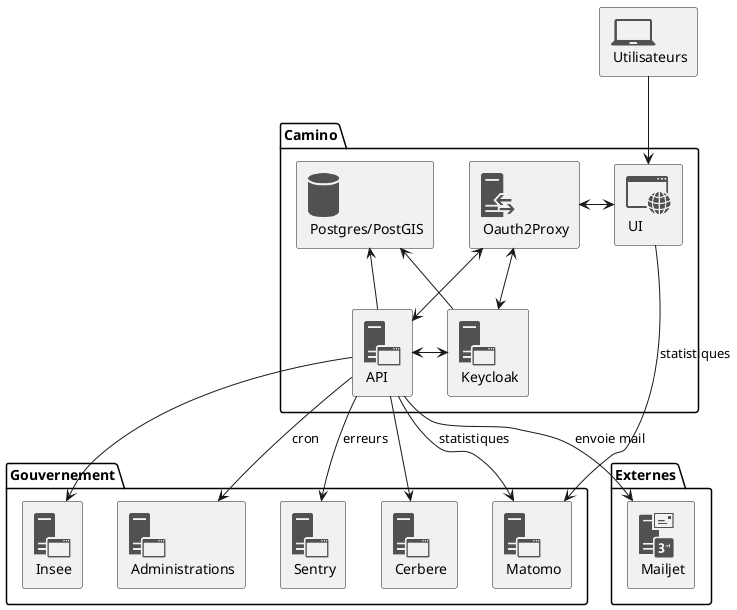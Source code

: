 @startuml
!include <tupadr3/common>

!include <office/Databases/database>
!include <office/Servers/application_server>
!include <office/Servers/reverse_proxy>
!include <office/Concepts/application_web>
!include <office/Devices/device_laptop>
!include <office/Servers/3rd_party_mail_server>

OFF_DEVICE_LAPTOP(Utilisateurs, Utilisateurs)


package Gouvernement {
  OFF_APPLICATION_SERVER(Sentry, Sentry)
  OFF_APPLICATION_SERVER(Matomo, Matomo)  
  OFF_APPLICATION_SERVER(Cerbere, Cerbere)
  OFF_APPLICATION_SERVER(Insee, Insee)
  OFF_APPLICATION_SERVER(Administrations, Administrations)
}

package Camino {
  OFF_APPLICATION_WEB(UI, UI)
  OFF_APPLICATION_SERVER(API,API)
  OFF_APPLICATION_SERVER(USERS,Keycloak)
  OFF_REVERSE_PROXY(PROXY, Oauth2Proxy)
  OFF_DATABASE(Postgres,Postgres/PostGIS)

  UI <-l-> PROXY
  PROXY <--> API
  PROXY <--> USERS
  Postgres <-- USERS
  Postgres <-- API
  API <-> USERS
}
package Externes {
  OFF_3RD_PARTY_MAIL_SERVER(Mailjet, Mailjet)
}

Utilisateurs --> UI
API --> Cerbere
API --> Insee
API --> Matomo: statistiques
API --> Administrations: cron
API --> Sentry: erreurs
API --> Mailjet: envoie mail
Matomo <-- UI: statistiques
@enduml